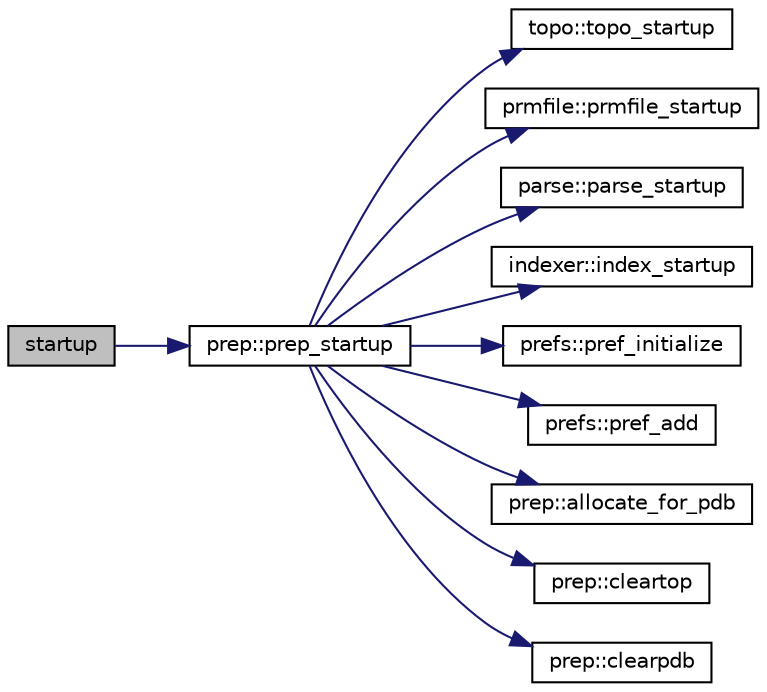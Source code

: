 digraph "startup"
{
  edge [fontname="Helvetica",fontsize="10",labelfontname="Helvetica",labelfontsize="10"];
  node [fontname="Helvetica",fontsize="10",shape=record];
  rankdir="LR";
  Node1 [label="startup",height=0.2,width=0.4,color="black", fillcolor="grey75", style="filled" fontcolor="black"];
  Node1 -> Node2 [color="midnightblue",fontsize="10",style="solid",fontname="Helvetica"];
  Node2 [label="prep::prep_startup",height=0.2,width=0.4,color="black", fillcolor="white", style="filled",URL="$classprep.html#a09769dae7cb5df79a430d07e240fb16b"];
  Node2 -> Node3 [color="midnightblue",fontsize="10",style="solid",fontname="Helvetica"];
  Node3 [label="topo::topo_startup",height=0.2,width=0.4,color="black", fillcolor="white", style="filled",URL="$classtopo.html#a02f3feddf37e4a6fc41c1d2321db3e02"];
  Node2 -> Node4 [color="midnightblue",fontsize="10",style="solid",fontname="Helvetica"];
  Node4 [label="prmfile::prmfile_startup",height=0.2,width=0.4,color="black", fillcolor="white", style="filled",URL="$classprmfile.html#a3346e9d737d3d72dc666fd3627222440"];
  Node2 -> Node5 [color="midnightblue",fontsize="10",style="solid",fontname="Helvetica"];
  Node5 [label="parse::parse_startup",height=0.2,width=0.4,color="black", fillcolor="white", style="filled",URL="$classparse.html#adb94cdc092b031413f8218d55f5c6fea"];
  Node2 -> Node6 [color="midnightblue",fontsize="10",style="solid",fontname="Helvetica"];
  Node6 [label="indexer::index_startup",height=0.2,width=0.4,color="black", fillcolor="white", style="filled",URL="$classindexer.html#ab19365de06cdf14ef4e107ca53d797f8"];
  Node2 -> Node7 [color="midnightblue",fontsize="10",style="solid",fontname="Helvetica"];
  Node7 [label="prefs::pref_initialize",height=0.2,width=0.4,color="black", fillcolor="white", style="filled",URL="$classprefs.html#a7e49e1283a498b6cbf9c1d71873e79fb"];
  Node2 -> Node8 [color="midnightblue",fontsize="10",style="solid",fontname="Helvetica"];
  Node8 [label="prefs::pref_add",height=0.2,width=0.4,color="black", fillcolor="white", style="filled",URL="$classprefs.html#aa04b94a9df33fe4125affec885928c02"];
  Node2 -> Node9 [color="midnightblue",fontsize="10",style="solid",fontname="Helvetica"];
  Node9 [label="prep::allocate_for_pdb",height=0.2,width=0.4,color="black", fillcolor="white", style="filled",URL="$classprep.html#a5f21f991d15abcd5c2924e5b0c336150"];
  Node2 -> Node10 [color="midnightblue",fontsize="10",style="solid",fontname="Helvetica"];
  Node10 [label="prep::cleartop",height=0.2,width=0.4,color="black", fillcolor="white", style="filled",URL="$classprep.html#ab6d8d62fc9dadbde610b37b9efe4413a"];
  Node2 -> Node11 [color="midnightblue",fontsize="10",style="solid",fontname="Helvetica"];
  Node11 [label="prep::clearpdb",height=0.2,width=0.4,color="black", fillcolor="white", style="filled",URL="$classprep.html#a7806a1003fb2bd7b5e4b0defb56cd7c8"];
}
